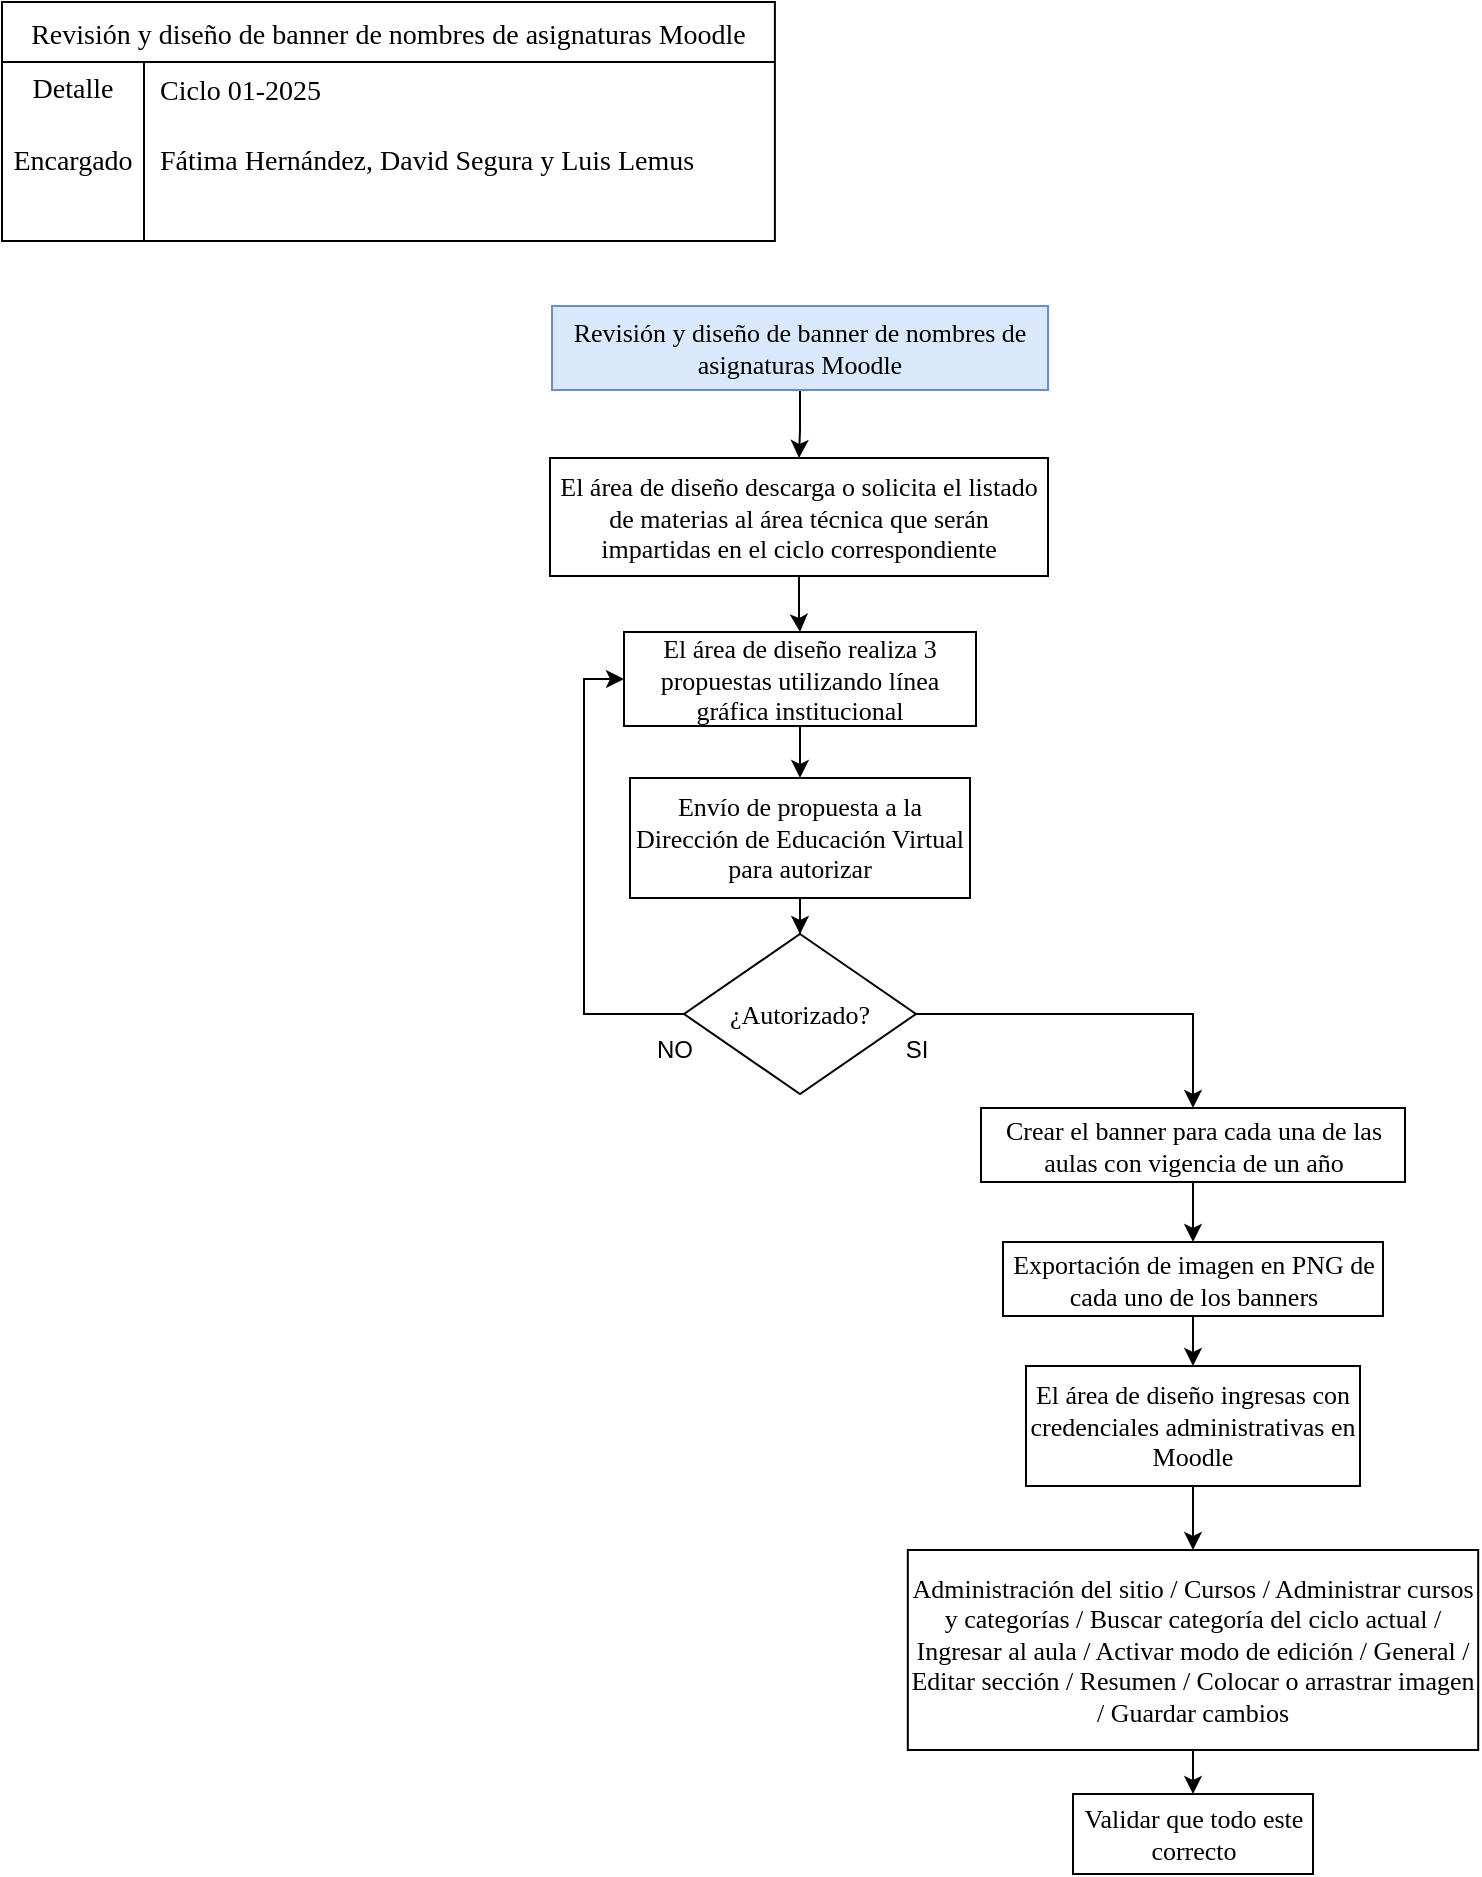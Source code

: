 <mxfile version="28.0.6">
  <diagram name="Página-1" id="sCFkzcTT3qv4aU8ShHoP">
    <mxGraphModel dx="983" dy="580" grid="0" gridSize="10" guides="1" tooltips="1" connect="1" arrows="1" fold="1" page="1" pageScale="1" pageWidth="827" pageHeight="1169" math="0" shadow="0">
      <root>
        <mxCell id="0" />
        <mxCell id="1" parent="0" />
        <mxCell id="daend2ZoPBjT4WrdPd4c-2" value="Revisión y diseño de banner de nombres de asignaturas Moodle" style="shape=table;startSize=30;container=1;collapsible=0;childLayout=tableLayout;fixedRows=1;rowLines=0;fontStyle=0;strokeColor=default;fontSize=14;fontFamily=Times New Roman;" vertex="1" parent="1">
          <mxGeometry x="20" y="20" width="386.448" height="119.458" as="geometry" />
        </mxCell>
        <mxCell id="daend2ZoPBjT4WrdPd4c-3" value="" style="shape=tableRow;horizontal=0;startSize=0;swimlaneHead=0;swimlaneBody=0;top=0;left=0;bottom=0;right=0;collapsible=0;dropTarget=0;fillColor=none;points=[[0,0.5],[1,0.5]];portConstraint=eastwest;strokeColor=inherit;fontSize=16;fontFamily=Times New Roman;" vertex="1" parent="daend2ZoPBjT4WrdPd4c-2">
          <mxGeometry y="30" width="386.448" height="26" as="geometry" />
        </mxCell>
        <mxCell id="daend2ZoPBjT4WrdPd4c-4" value="&lt;font style=&quot;font-size: 14px;&quot;&gt;Detalle&lt;/font&gt;&lt;div&gt;&lt;br&gt;&lt;/div&gt;" style="shape=partialRectangle;html=1;whiteSpace=wrap;connectable=0;fillColor=none;top=0;left=0;bottom=0;right=0;overflow=hidden;pointerEvents=1;strokeColor=inherit;fontSize=16;fontFamily=Times New Roman;" vertex="1" parent="daend2ZoPBjT4WrdPd4c-3">
          <mxGeometry width="71" height="26" as="geometry">
            <mxRectangle width="71" height="26" as="alternateBounds" />
          </mxGeometry>
        </mxCell>
        <mxCell id="daend2ZoPBjT4WrdPd4c-5" value="&lt;font style=&quot;font-size: 14px;&quot;&gt;Ciclo 01-2025&lt;/font&gt;" style="shape=partialRectangle;html=1;whiteSpace=wrap;connectable=0;fillColor=none;top=0;left=0;bottom=0;right=0;align=left;spacingLeft=6;overflow=hidden;strokeColor=inherit;fontSize=16;fontFamily=Times New Roman;" vertex="1" parent="daend2ZoPBjT4WrdPd4c-3">
          <mxGeometry x="71" width="315" height="26" as="geometry">
            <mxRectangle width="315" height="26" as="alternateBounds" />
          </mxGeometry>
        </mxCell>
        <mxCell id="daend2ZoPBjT4WrdPd4c-6" value="" style="shape=tableRow;horizontal=0;startSize=0;swimlaneHead=0;swimlaneBody=0;top=0;left=0;bottom=0;right=0;collapsible=0;dropTarget=0;fillColor=none;points=[[0,0.5],[1,0.5]];portConstraint=eastwest;strokeColor=inherit;fontSize=16;fontFamily=Times New Roman;" vertex="1" parent="daend2ZoPBjT4WrdPd4c-2">
          <mxGeometry y="56" width="386.448" height="43" as="geometry" />
        </mxCell>
        <mxCell id="daend2ZoPBjT4WrdPd4c-7" value="&lt;font style=&quot;font-size: 14px;&quot;&gt;Encargado&lt;/font&gt;" style="shape=partialRectangle;html=1;whiteSpace=wrap;connectable=0;fillColor=none;top=0;left=0;bottom=0;right=0;overflow=hidden;strokeColor=inherit;fontSize=16;fontFamily=Times New Roman;" vertex="1" parent="daend2ZoPBjT4WrdPd4c-6">
          <mxGeometry width="71" height="43" as="geometry">
            <mxRectangle width="71" height="43" as="alternateBounds" />
          </mxGeometry>
        </mxCell>
        <mxCell id="daend2ZoPBjT4WrdPd4c-8" value="&lt;div&gt;&lt;span style=&quot;font-size: 14px;&quot;&gt;Fátima Hernández, David Segura y Luis Lemus&lt;/span&gt;&lt;/div&gt;" style="shape=partialRectangle;html=1;whiteSpace=wrap;connectable=0;fillColor=none;top=0;left=0;bottom=0;right=0;align=left;spacingLeft=6;overflow=hidden;strokeColor=inherit;fontSize=16;fontFamily=Times New Roman;" vertex="1" parent="daend2ZoPBjT4WrdPd4c-6">
          <mxGeometry x="71" width="315" height="43" as="geometry">
            <mxRectangle width="315" height="43" as="alternateBounds" />
          </mxGeometry>
        </mxCell>
        <mxCell id="daend2ZoPBjT4WrdPd4c-9" value="" style="shape=tableRow;horizontal=0;startSize=0;swimlaneHead=0;swimlaneBody=0;top=0;left=0;bottom=0;right=0;collapsible=0;dropTarget=0;fillColor=none;points=[[0,0.5],[1,0.5]];portConstraint=eastwest;strokeColor=inherit;fontSize=16;fontFamily=Times New Roman;" vertex="1" parent="daend2ZoPBjT4WrdPd4c-2">
          <mxGeometry y="99" width="386.448" height="20" as="geometry" />
        </mxCell>
        <mxCell id="daend2ZoPBjT4WrdPd4c-10" value="" style="shape=partialRectangle;html=1;whiteSpace=wrap;connectable=0;fillColor=none;top=0;left=0;bottom=0;right=0;overflow=hidden;strokeColor=inherit;fontSize=16;fontFamily=Times New Roman;" vertex="1" parent="daend2ZoPBjT4WrdPd4c-9">
          <mxGeometry width="71" height="20" as="geometry">
            <mxRectangle width="71" height="20" as="alternateBounds" />
          </mxGeometry>
        </mxCell>
        <mxCell id="daend2ZoPBjT4WrdPd4c-11" value="" style="shape=partialRectangle;html=1;whiteSpace=wrap;connectable=0;fillColor=none;top=0;left=0;bottom=0;right=0;align=left;spacingLeft=6;overflow=hidden;strokeColor=inherit;fontSize=16;fontFamily=Times New Roman;" vertex="1" parent="daend2ZoPBjT4WrdPd4c-9">
          <mxGeometry x="71" width="315" height="20" as="geometry">
            <mxRectangle width="315" height="20" as="alternateBounds" />
          </mxGeometry>
        </mxCell>
        <mxCell id="daend2ZoPBjT4WrdPd4c-12" value="" style="edgeStyle=orthogonalEdgeStyle;rounded=0;orthogonalLoop=1;jettySize=auto;html=1;fontSize=13;" edge="1" parent="1" source="daend2ZoPBjT4WrdPd4c-13" target="daend2ZoPBjT4WrdPd4c-15">
          <mxGeometry relative="1" as="geometry" />
        </mxCell>
        <mxCell id="daend2ZoPBjT4WrdPd4c-13" value="Revisión y diseño de banner de nombres de asignaturas Moodle" style="rounded=0;whiteSpace=wrap;html=1;fillColor=#dae8fc;strokeColor=#6c8ebf;fontFamily=Times New Roman;fontSize=13;" vertex="1" parent="1">
          <mxGeometry x="295" y="172" width="248" height="42" as="geometry" />
        </mxCell>
        <mxCell id="daend2ZoPBjT4WrdPd4c-14" value="" style="edgeStyle=orthogonalEdgeStyle;rounded=0;orthogonalLoop=1;jettySize=auto;html=1;fontSize=13;" edge="1" parent="1" source="daend2ZoPBjT4WrdPd4c-15" target="daend2ZoPBjT4WrdPd4c-17">
          <mxGeometry relative="1" as="geometry" />
        </mxCell>
        <mxCell id="daend2ZoPBjT4WrdPd4c-15" value="El área de diseño descarga o solicita el listado de materias al área técnica que serán impartidas en el ciclo correspondiente" style="whiteSpace=wrap;html=1;fontSize=13;fontFamily=Times New Roman;rounded=0;" vertex="1" parent="1">
          <mxGeometry x="294" y="248" width="249" height="59" as="geometry" />
        </mxCell>
        <mxCell id="daend2ZoPBjT4WrdPd4c-16" value="" style="edgeStyle=orthogonalEdgeStyle;rounded=0;orthogonalLoop=1;jettySize=auto;html=1;fontSize=13;" edge="1" parent="1" source="daend2ZoPBjT4WrdPd4c-17" target="daend2ZoPBjT4WrdPd4c-19">
          <mxGeometry relative="1" as="geometry" />
        </mxCell>
        <mxCell id="daend2ZoPBjT4WrdPd4c-17" value="El área de diseño realiza 3 propuestas utilizando línea gráfica institucional" style="whiteSpace=wrap;html=1;fontSize=13;fontFamily=Times New Roman;rounded=0;" vertex="1" parent="1">
          <mxGeometry x="331" y="335" width="176" height="47" as="geometry" />
        </mxCell>
        <mxCell id="daend2ZoPBjT4WrdPd4c-18" value="" style="edgeStyle=orthogonalEdgeStyle;rounded=0;orthogonalLoop=1;jettySize=auto;html=1;fontSize=13;" edge="1" parent="1" source="daend2ZoPBjT4WrdPd4c-19" target="daend2ZoPBjT4WrdPd4c-22">
          <mxGeometry relative="1" as="geometry" />
        </mxCell>
        <mxCell id="daend2ZoPBjT4WrdPd4c-19" value="Envío de propuesta a la Dirección de Educación Virtual para autorizar" style="whiteSpace=wrap;html=1;fontSize=13;fontFamily=Times New Roman;rounded=0;" vertex="1" parent="1">
          <mxGeometry x="334" y="408" width="170" height="60" as="geometry" />
        </mxCell>
        <mxCell id="daend2ZoPBjT4WrdPd4c-20" style="edgeStyle=orthogonalEdgeStyle;rounded=0;orthogonalLoop=1;jettySize=auto;html=1;exitX=0;exitY=0.5;exitDx=0;exitDy=0;entryX=0;entryY=0.5;entryDx=0;entryDy=0;fontSize=13;" edge="1" parent="1" source="daend2ZoPBjT4WrdPd4c-22" target="daend2ZoPBjT4WrdPd4c-17">
          <mxGeometry relative="1" as="geometry" />
        </mxCell>
        <mxCell id="daend2ZoPBjT4WrdPd4c-21" value="" style="edgeStyle=orthogonalEdgeStyle;rounded=0;orthogonalLoop=1;jettySize=auto;html=1;fontSize=13;" edge="1" parent="1" source="daend2ZoPBjT4WrdPd4c-22" target="daend2ZoPBjT4WrdPd4c-25">
          <mxGeometry relative="1" as="geometry" />
        </mxCell>
        <mxCell id="daend2ZoPBjT4WrdPd4c-22" value="¿Autorizado?" style="rhombus;whiteSpace=wrap;html=1;fontSize=13;fontFamily=Times New Roman;rounded=0;" vertex="1" parent="1">
          <mxGeometry x="361" y="486" width="116" height="80" as="geometry" />
        </mxCell>
        <mxCell id="daend2ZoPBjT4WrdPd4c-23" value="&lt;font style=&quot;font-size: 12px;&quot;&gt;NO&lt;/font&gt;" style="text;html=1;align=center;verticalAlign=middle;resizable=0;points=[];autosize=1;strokeColor=none;fillColor=none;fontSize=13;" vertex="1" parent="1">
          <mxGeometry x="338" y="529" width="36" height="28" as="geometry" />
        </mxCell>
        <mxCell id="daend2ZoPBjT4WrdPd4c-24" value="" style="edgeStyle=orthogonalEdgeStyle;rounded=0;orthogonalLoop=1;jettySize=auto;html=1;fontSize=13;" edge="1" parent="1" source="daend2ZoPBjT4WrdPd4c-25" target="daend2ZoPBjT4WrdPd4c-27">
          <mxGeometry relative="1" as="geometry" />
        </mxCell>
        <mxCell id="daend2ZoPBjT4WrdPd4c-25" value="&lt;font&gt;Crear el banner para cada una de las aulas con vigencia de un año&lt;/font&gt;" style="whiteSpace=wrap;html=1;fontSize=13;fontFamily=Times New Roman;rounded=0;" vertex="1" parent="1">
          <mxGeometry x="509.5" y="573" width="212" height="37" as="geometry" />
        </mxCell>
        <mxCell id="daend2ZoPBjT4WrdPd4c-26" value="" style="edgeStyle=orthogonalEdgeStyle;rounded=0;orthogonalLoop=1;jettySize=auto;html=1;fontSize=13;" edge="1" parent="1" source="daend2ZoPBjT4WrdPd4c-27" target="daend2ZoPBjT4WrdPd4c-29">
          <mxGeometry relative="1" as="geometry" />
        </mxCell>
        <mxCell id="daend2ZoPBjT4WrdPd4c-27" value="&lt;span&gt;Exportación de imagen en PNG de cada uno de los banners&lt;/span&gt;" style="whiteSpace=wrap;html=1;fontSize=13;fontFamily=Times New Roman;rounded=0;" vertex="1" parent="1">
          <mxGeometry x="520.5" y="640" width="190" height="37" as="geometry" />
        </mxCell>
        <mxCell id="daend2ZoPBjT4WrdPd4c-28" value="" style="edgeStyle=orthogonalEdgeStyle;rounded=0;orthogonalLoop=1;jettySize=auto;html=1;fontSize=13;" edge="1" parent="1" source="daend2ZoPBjT4WrdPd4c-29" target="daend2ZoPBjT4WrdPd4c-31">
          <mxGeometry relative="1" as="geometry" />
        </mxCell>
        <mxCell id="daend2ZoPBjT4WrdPd4c-29" value="&lt;font&gt;El área de diseño ingresas con credenciales administrativas en Moodle&lt;/font&gt;" style="whiteSpace=wrap;html=1;fontSize=13;fontFamily=Times New Roman;rounded=0;" vertex="1" parent="1">
          <mxGeometry x="532" y="702" width="167" height="60" as="geometry" />
        </mxCell>
        <mxCell id="daend2ZoPBjT4WrdPd4c-30" value="" style="edgeStyle=orthogonalEdgeStyle;rounded=0;orthogonalLoop=1;jettySize=auto;html=1;fontSize=13;" edge="1" parent="1" source="daend2ZoPBjT4WrdPd4c-31" target="daend2ZoPBjT4WrdPd4c-32">
          <mxGeometry relative="1" as="geometry" />
        </mxCell>
        <mxCell id="daend2ZoPBjT4WrdPd4c-31" value="Administración del sitio / Cursos / Administrar cursos y categorías / Buscar categoría del ciclo actual / Ingresar al aula / Activar modo de edición / General / Editar sección / Resumen / Colocar o arrastrar imagen / Guardar cambios" style="whiteSpace=wrap;html=1;fontSize=13;fontFamily=Times New Roman;rounded=0;" vertex="1" parent="1">
          <mxGeometry x="472.91" y="794" width="285.18" height="100" as="geometry" />
        </mxCell>
        <mxCell id="daend2ZoPBjT4WrdPd4c-32" value="Validar que todo este correcto" style="whiteSpace=wrap;html=1;fontSize=13;fontFamily=Times New Roman;rounded=0;" vertex="1" parent="1">
          <mxGeometry x="555.5" y="916" width="120" height="40" as="geometry" />
        </mxCell>
        <mxCell id="daend2ZoPBjT4WrdPd4c-33" value="SI" style="text;html=1;align=center;verticalAlign=middle;resizable=0;points=[];autosize=1;strokeColor=none;fillColor=none;" vertex="1" parent="1">
          <mxGeometry x="462" y="531" width="29" height="26" as="geometry" />
        </mxCell>
      </root>
    </mxGraphModel>
  </diagram>
</mxfile>
